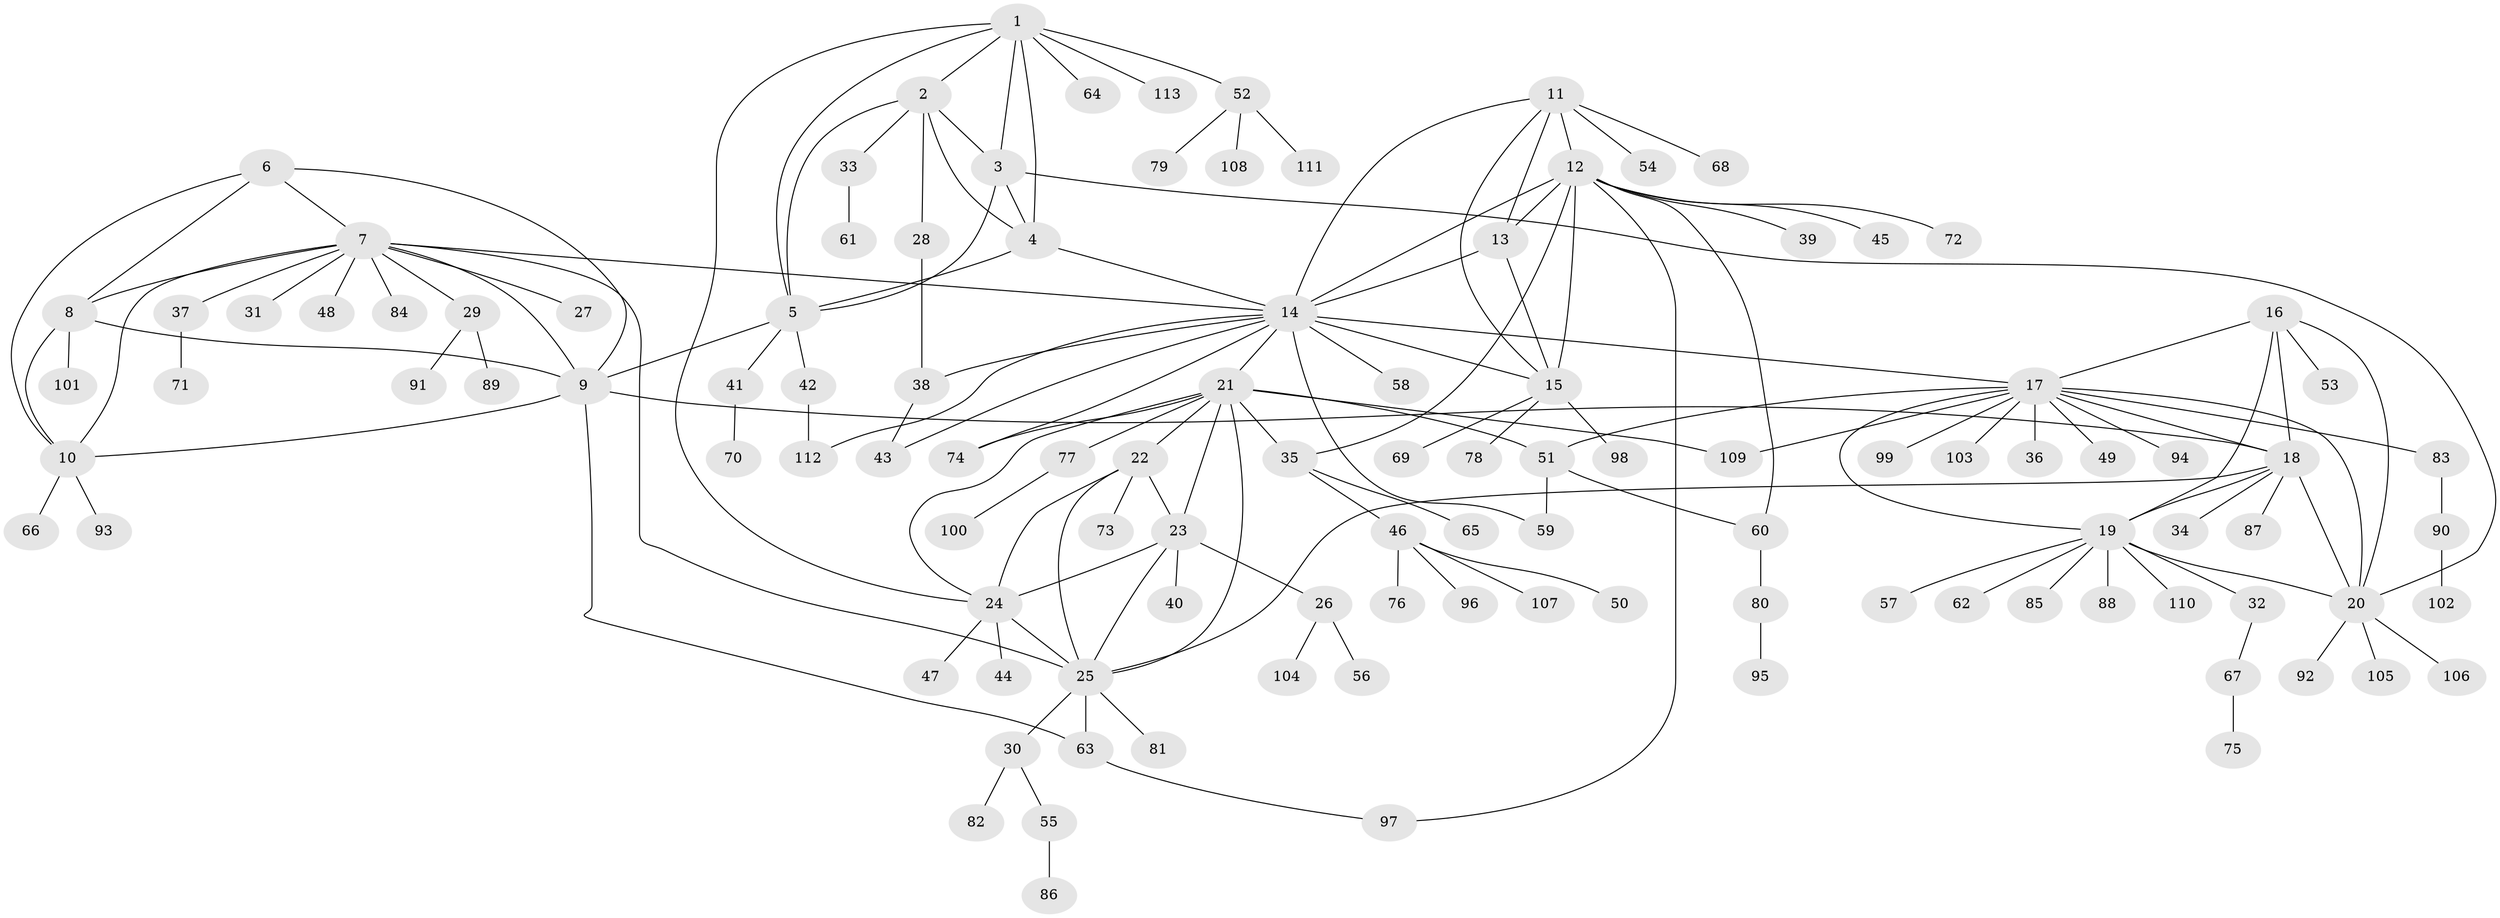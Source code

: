 // coarse degree distribution, {8: 0.037037037037037035, 5: 0.037037037037037035, 6: 0.012345679012345678, 3: 0.06172839506172839, 9: 0.024691358024691357, 7: 0.037037037037037035, 12: 0.024691358024691357, 4: 0.04938271604938271, 14: 0.012345679012345678, 2: 0.12345679012345678, 1: 0.5802469135802469}
// Generated by graph-tools (version 1.1) at 2025/52/02/27/25 19:52:22]
// undirected, 113 vertices, 159 edges
graph export_dot {
graph [start="1"]
  node [color=gray90,style=filled];
  1;
  2;
  3;
  4;
  5;
  6;
  7;
  8;
  9;
  10;
  11;
  12;
  13;
  14;
  15;
  16;
  17;
  18;
  19;
  20;
  21;
  22;
  23;
  24;
  25;
  26;
  27;
  28;
  29;
  30;
  31;
  32;
  33;
  34;
  35;
  36;
  37;
  38;
  39;
  40;
  41;
  42;
  43;
  44;
  45;
  46;
  47;
  48;
  49;
  50;
  51;
  52;
  53;
  54;
  55;
  56;
  57;
  58;
  59;
  60;
  61;
  62;
  63;
  64;
  65;
  66;
  67;
  68;
  69;
  70;
  71;
  72;
  73;
  74;
  75;
  76;
  77;
  78;
  79;
  80;
  81;
  82;
  83;
  84;
  85;
  86;
  87;
  88;
  89;
  90;
  91;
  92;
  93;
  94;
  95;
  96;
  97;
  98;
  99;
  100;
  101;
  102;
  103;
  104;
  105;
  106;
  107;
  108;
  109;
  110;
  111;
  112;
  113;
  1 -- 2;
  1 -- 3;
  1 -- 4;
  1 -- 5;
  1 -- 24;
  1 -- 52;
  1 -- 64;
  1 -- 113;
  2 -- 3;
  2 -- 4;
  2 -- 5;
  2 -- 28;
  2 -- 33;
  3 -- 4;
  3 -- 5;
  3 -- 20;
  4 -- 5;
  4 -- 14;
  5 -- 9;
  5 -- 41;
  5 -- 42;
  6 -- 7;
  6 -- 8;
  6 -- 9;
  6 -- 10;
  7 -- 8;
  7 -- 9;
  7 -- 10;
  7 -- 14;
  7 -- 25;
  7 -- 27;
  7 -- 29;
  7 -- 31;
  7 -- 37;
  7 -- 48;
  7 -- 84;
  8 -- 9;
  8 -- 10;
  8 -- 101;
  9 -- 10;
  9 -- 18;
  9 -- 63;
  10 -- 66;
  10 -- 93;
  11 -- 12;
  11 -- 13;
  11 -- 14;
  11 -- 15;
  11 -- 54;
  11 -- 68;
  12 -- 13;
  12 -- 14;
  12 -- 15;
  12 -- 35;
  12 -- 39;
  12 -- 45;
  12 -- 60;
  12 -- 72;
  12 -- 97;
  13 -- 14;
  13 -- 15;
  14 -- 15;
  14 -- 17;
  14 -- 21;
  14 -- 38;
  14 -- 43;
  14 -- 58;
  14 -- 59;
  14 -- 74;
  14 -- 112;
  15 -- 69;
  15 -- 78;
  15 -- 98;
  16 -- 17;
  16 -- 18;
  16 -- 19;
  16 -- 20;
  16 -- 53;
  17 -- 18;
  17 -- 19;
  17 -- 20;
  17 -- 36;
  17 -- 49;
  17 -- 51;
  17 -- 83;
  17 -- 94;
  17 -- 99;
  17 -- 103;
  17 -- 109;
  18 -- 19;
  18 -- 20;
  18 -- 25;
  18 -- 34;
  18 -- 87;
  19 -- 20;
  19 -- 32;
  19 -- 57;
  19 -- 62;
  19 -- 85;
  19 -- 88;
  19 -- 110;
  20 -- 92;
  20 -- 105;
  20 -- 106;
  21 -- 22;
  21 -- 23;
  21 -- 24;
  21 -- 25;
  21 -- 35;
  21 -- 51;
  21 -- 74;
  21 -- 77;
  21 -- 109;
  22 -- 23;
  22 -- 24;
  22 -- 25;
  22 -- 73;
  23 -- 24;
  23 -- 25;
  23 -- 26;
  23 -- 40;
  24 -- 25;
  24 -- 44;
  24 -- 47;
  25 -- 30;
  25 -- 63;
  25 -- 81;
  26 -- 56;
  26 -- 104;
  28 -- 38;
  29 -- 89;
  29 -- 91;
  30 -- 55;
  30 -- 82;
  32 -- 67;
  33 -- 61;
  35 -- 46;
  35 -- 65;
  37 -- 71;
  38 -- 43;
  41 -- 70;
  42 -- 112;
  46 -- 50;
  46 -- 76;
  46 -- 96;
  46 -- 107;
  51 -- 59;
  51 -- 60;
  52 -- 79;
  52 -- 108;
  52 -- 111;
  55 -- 86;
  60 -- 80;
  63 -- 97;
  67 -- 75;
  77 -- 100;
  80 -- 95;
  83 -- 90;
  90 -- 102;
}
